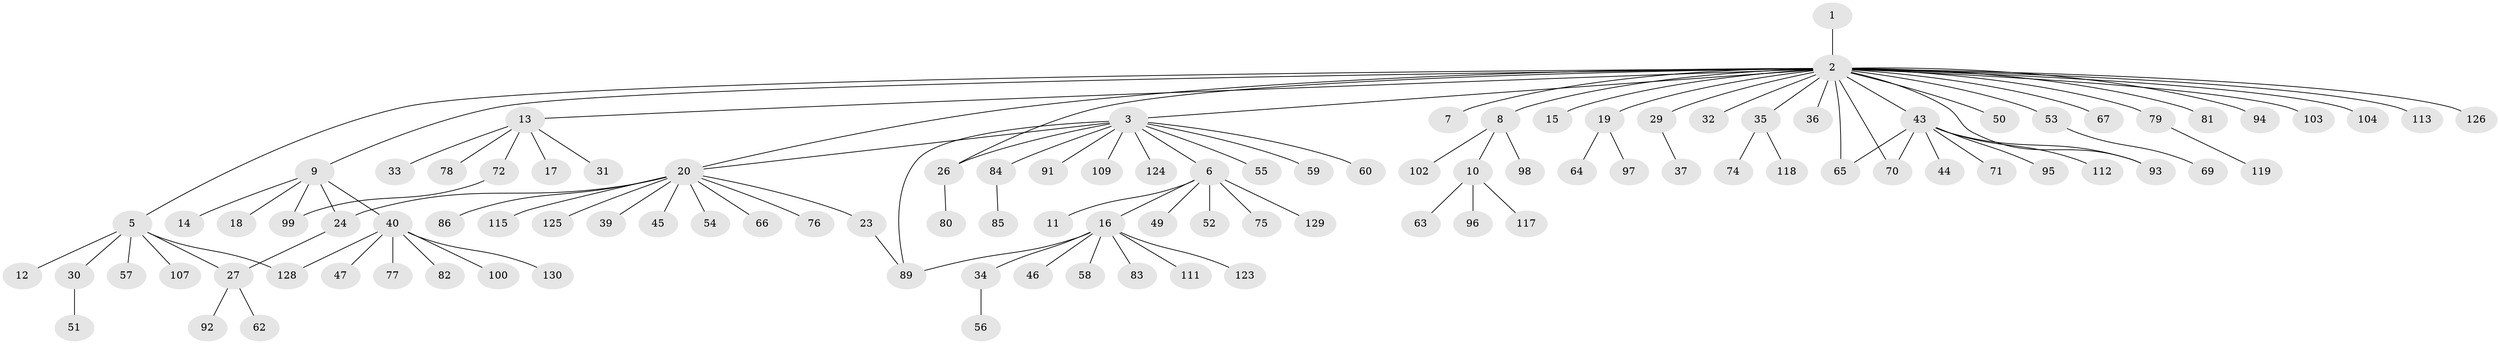// original degree distribution, {1: 0.6183206106870229, 17: 0.007633587786259542, 13: 0.015267175572519083, 14: 0.007633587786259542, 8: 0.015267175572519083, 7: 0.015267175572519083, 6: 0.030534351145038167, 4: 0.030534351145038167, 2: 0.1984732824427481, 3: 0.061068702290076333}
// Generated by graph-tools (version 1.1) at 2025/11/02/27/25 16:11:13]
// undirected, 104 vertices, 114 edges
graph export_dot {
graph [start="1"]
  node [color=gray90,style=filled];
  1;
  2 [super="+4"];
  3 [super="+101"];
  5 [super="+127"];
  6 [super="+28"];
  7;
  8 [super="+38"];
  9 [super="+48"];
  10;
  11;
  12;
  13 [super="+68"];
  14;
  15 [super="+22"];
  16 [super="+106"];
  17;
  18;
  19 [super="+25"];
  20 [super="+21"];
  23;
  24 [super="+121"];
  26 [super="+42"];
  27;
  29 [super="+87"];
  30;
  31;
  32;
  33;
  34 [super="+114"];
  35 [super="+122"];
  36;
  37 [super="+116"];
  39 [super="+108"];
  40 [super="+41"];
  43 [super="+73"];
  44;
  45;
  46 [super="+90"];
  47;
  49 [super="+131"];
  50;
  51;
  52;
  53;
  54;
  55;
  56 [super="+88"];
  57 [super="+61"];
  58;
  59;
  60;
  62 [super="+120"];
  63 [super="+105"];
  64;
  65;
  66;
  67;
  69;
  70;
  71;
  72;
  74;
  75;
  76;
  77;
  78;
  79;
  80;
  81;
  82;
  83;
  84;
  85;
  86;
  89;
  91;
  92;
  93;
  94;
  95;
  96;
  97;
  98;
  99 [super="+110"];
  100;
  102;
  103;
  104;
  107;
  109;
  111;
  112;
  113;
  115;
  117;
  118;
  119;
  123;
  124;
  125;
  126;
  128;
  129;
  130;
  1 -- 2;
  2 -- 3;
  2 -- 9;
  2 -- 20;
  2 -- 26;
  2 -- 35;
  2 -- 43;
  2 -- 50;
  2 -- 53;
  2 -- 65;
  2 -- 67;
  2 -- 70;
  2 -- 79;
  2 -- 81;
  2 -- 113;
  2 -- 126;
  2 -- 32;
  2 -- 36;
  2 -- 5;
  2 -- 7;
  2 -- 8;
  2 -- 103;
  2 -- 104;
  2 -- 13;
  2 -- 15;
  2 -- 29;
  2 -- 19;
  2 -- 93;
  2 -- 94;
  3 -- 6;
  3 -- 20;
  3 -- 55;
  3 -- 59;
  3 -- 60;
  3 -- 84;
  3 -- 89;
  3 -- 91;
  3 -- 109;
  3 -- 124;
  3 -- 26;
  5 -- 12;
  5 -- 27;
  5 -- 30;
  5 -- 57;
  5 -- 107;
  5 -- 128;
  6 -- 11;
  6 -- 16;
  6 -- 52;
  6 -- 75;
  6 -- 129;
  6 -- 49;
  8 -- 10;
  8 -- 98;
  8 -- 102;
  9 -- 14;
  9 -- 18;
  9 -- 40;
  9 -- 99;
  9 -- 24;
  10 -- 63;
  10 -- 96;
  10 -- 117;
  13 -- 17;
  13 -- 31;
  13 -- 33;
  13 -- 72;
  13 -- 78;
  16 -- 34;
  16 -- 46;
  16 -- 58;
  16 -- 83;
  16 -- 89;
  16 -- 111;
  16 -- 123;
  19 -- 64;
  19 -- 97;
  20 -- 23;
  20 -- 24;
  20 -- 39;
  20 -- 45;
  20 -- 54;
  20 -- 66;
  20 -- 76;
  20 -- 86;
  20 -- 115;
  20 -- 125;
  23 -- 89;
  24 -- 27;
  26 -- 80;
  27 -- 62;
  27 -- 92;
  29 -- 37;
  30 -- 51;
  34 -- 56;
  35 -- 74;
  35 -- 118;
  40 -- 47;
  40 -- 77;
  40 -- 82;
  40 -- 100;
  40 -- 130;
  40 -- 128;
  43 -- 44;
  43 -- 71;
  43 -- 95;
  43 -- 112;
  43 -- 65;
  43 -- 93;
  43 -- 70;
  53 -- 69;
  72 -- 99;
  79 -- 119;
  84 -- 85;
}
